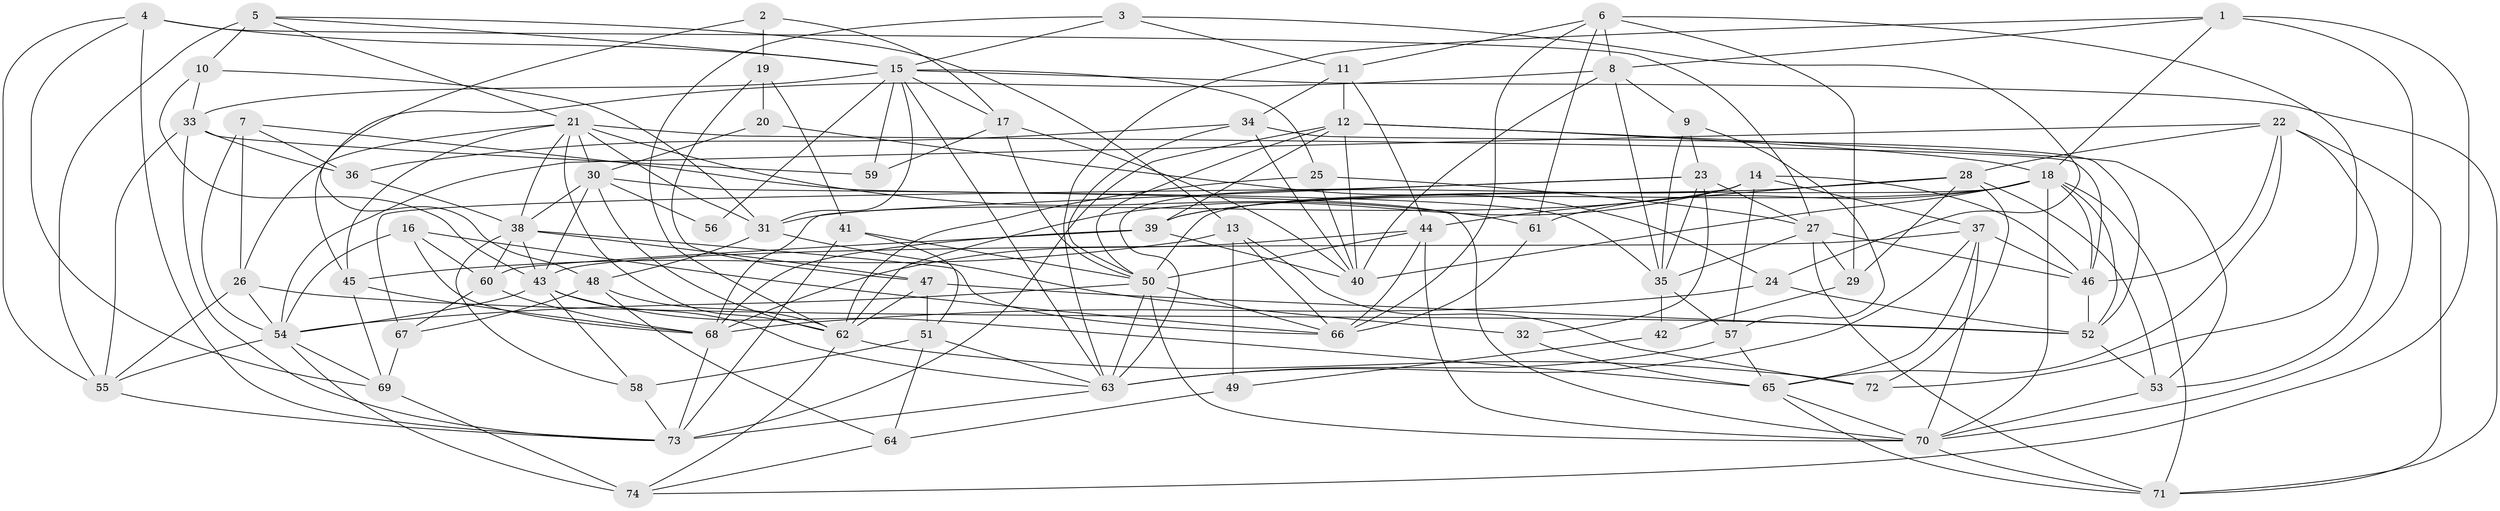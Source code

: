// original degree distribution, {3: 0.25, 9: 0.006756756756756757, 4: 0.32432432432432434, 2: 0.11486486486486487, 5: 0.21621621621621623, 6: 0.0472972972972973, 7: 0.02702702702702703, 8: 0.013513513513513514}
// Generated by graph-tools (version 1.1) at 2025/02/03/09/25 03:02:15]
// undirected, 74 vertices, 209 edges
graph export_dot {
graph [start="1"]
  node [color=gray90,style=filled];
  1;
  2;
  3;
  4;
  5;
  6;
  7;
  8;
  9;
  10;
  11;
  12;
  13;
  14;
  15;
  16;
  17;
  18;
  19;
  20;
  21;
  22;
  23;
  24;
  25;
  26;
  27;
  28;
  29;
  30;
  31;
  32;
  33;
  34;
  35;
  36;
  37;
  38;
  39;
  40;
  41;
  42;
  43;
  44;
  45;
  46;
  47;
  48;
  49;
  50;
  51;
  52;
  53;
  54;
  55;
  56;
  57;
  58;
  59;
  60;
  61;
  62;
  63;
  64;
  65;
  66;
  67;
  68;
  69;
  70;
  71;
  72;
  73;
  74;
  1 -- 8 [weight=1.0];
  1 -- 18 [weight=1.0];
  1 -- 63 [weight=1.0];
  1 -- 70 [weight=1.0];
  1 -- 74 [weight=1.0];
  2 -- 17 [weight=1.0];
  2 -- 19 [weight=1.0];
  2 -- 48 [weight=1.0];
  3 -- 11 [weight=1.0];
  3 -- 15 [weight=1.0];
  3 -- 24 [weight=1.0];
  3 -- 62 [weight=1.0];
  4 -- 15 [weight=2.0];
  4 -- 27 [weight=1.0];
  4 -- 55 [weight=1.0];
  4 -- 69 [weight=1.0];
  4 -- 73 [weight=1.0];
  5 -- 10 [weight=1.0];
  5 -- 13 [weight=1.0];
  5 -- 15 [weight=1.0];
  5 -- 21 [weight=1.0];
  5 -- 55 [weight=1.0];
  6 -- 8 [weight=1.0];
  6 -- 11 [weight=1.0];
  6 -- 29 [weight=1.0];
  6 -- 61 [weight=1.0];
  6 -- 66 [weight=1.0];
  6 -- 72 [weight=1.0];
  7 -- 26 [weight=1.0];
  7 -- 35 [weight=1.0];
  7 -- 36 [weight=1.0];
  7 -- 54 [weight=1.0];
  8 -- 9 [weight=1.0];
  8 -- 35 [weight=1.0];
  8 -- 40 [weight=1.0];
  8 -- 45 [weight=1.0];
  9 -- 23 [weight=1.0];
  9 -- 35 [weight=1.0];
  9 -- 57 [weight=1.0];
  10 -- 31 [weight=1.0];
  10 -- 33 [weight=1.0];
  10 -- 43 [weight=1.0];
  11 -- 12 [weight=1.0];
  11 -- 34 [weight=1.0];
  11 -- 44 [weight=1.0];
  12 -- 18 [weight=1.0];
  12 -- 39 [weight=1.0];
  12 -- 40 [weight=1.0];
  12 -- 50 [weight=1.0];
  12 -- 53 [weight=1.0];
  12 -- 73 [weight=1.0];
  13 -- 45 [weight=1.0];
  13 -- 49 [weight=1.0];
  13 -- 66 [weight=1.0];
  13 -- 72 [weight=1.0];
  14 -- 31 [weight=1.0];
  14 -- 37 [weight=1.0];
  14 -- 46 [weight=1.0];
  14 -- 57 [weight=1.0];
  14 -- 62 [weight=1.0];
  14 -- 63 [weight=1.0];
  15 -- 17 [weight=1.0];
  15 -- 25 [weight=1.0];
  15 -- 31 [weight=1.0];
  15 -- 33 [weight=1.0];
  15 -- 56 [weight=1.0];
  15 -- 59 [weight=1.0];
  15 -- 63 [weight=1.0];
  15 -- 71 [weight=1.0];
  16 -- 54 [weight=1.0];
  16 -- 60 [weight=1.0];
  16 -- 66 [weight=1.0];
  16 -- 68 [weight=1.0];
  17 -- 40 [weight=1.0];
  17 -- 50 [weight=1.0];
  17 -- 59 [weight=1.0];
  18 -- 39 [weight=1.0];
  18 -- 40 [weight=1.0];
  18 -- 46 [weight=2.0];
  18 -- 50 [weight=1.0];
  18 -- 52 [weight=1.0];
  18 -- 61 [weight=1.0];
  18 -- 70 [weight=1.0];
  18 -- 71 [weight=1.0];
  19 -- 20 [weight=1.0];
  19 -- 41 [weight=1.0];
  19 -- 47 [weight=1.0];
  20 -- 24 [weight=1.0];
  20 -- 30 [weight=1.0];
  21 -- 26 [weight=1.0];
  21 -- 30 [weight=1.0];
  21 -- 31 [weight=1.0];
  21 -- 38 [weight=1.0];
  21 -- 45 [weight=1.0];
  21 -- 46 [weight=1.0];
  21 -- 61 [weight=2.0];
  21 -- 62 [weight=1.0];
  22 -- 28 [weight=1.0];
  22 -- 46 [weight=1.0];
  22 -- 53 [weight=1.0];
  22 -- 54 [weight=1.0];
  22 -- 65 [weight=1.0];
  22 -- 71 [weight=1.0];
  23 -- 27 [weight=1.0];
  23 -- 32 [weight=1.0];
  23 -- 35 [weight=1.0];
  23 -- 67 [weight=1.0];
  23 -- 68 [weight=2.0];
  24 -- 52 [weight=1.0];
  24 -- 68 [weight=2.0];
  25 -- 27 [weight=1.0];
  25 -- 40 [weight=1.0];
  25 -- 62 [weight=1.0];
  26 -- 52 [weight=1.0];
  26 -- 54 [weight=1.0];
  26 -- 55 [weight=1.0];
  27 -- 29 [weight=1.0];
  27 -- 35 [weight=1.0];
  27 -- 46 [weight=1.0];
  27 -- 71 [weight=1.0];
  28 -- 29 [weight=1.0];
  28 -- 39 [weight=1.0];
  28 -- 44 [weight=1.0];
  28 -- 53 [weight=1.0];
  28 -- 72 [weight=1.0];
  29 -- 42 [weight=1.0];
  30 -- 38 [weight=1.0];
  30 -- 43 [weight=1.0];
  30 -- 56 [weight=1.0];
  30 -- 62 [weight=1.0];
  30 -- 70 [weight=1.0];
  31 -- 32 [weight=1.0];
  31 -- 48 [weight=2.0];
  32 -- 65 [weight=2.0];
  33 -- 36 [weight=1.0];
  33 -- 55 [weight=1.0];
  33 -- 59 [weight=2.0];
  33 -- 73 [weight=1.0];
  34 -- 36 [weight=1.0];
  34 -- 40 [weight=1.0];
  34 -- 50 [weight=1.0];
  34 -- 52 [weight=1.0];
  35 -- 42 [weight=1.0];
  35 -- 57 [weight=1.0];
  36 -- 38 [weight=1.0];
  37 -- 43 [weight=1.0];
  37 -- 46 [weight=2.0];
  37 -- 63 [weight=1.0];
  37 -- 65 [weight=1.0];
  37 -- 70 [weight=1.0];
  38 -- 43 [weight=1.0];
  38 -- 47 [weight=1.0];
  38 -- 58 [weight=1.0];
  38 -- 60 [weight=1.0];
  38 -- 66 [weight=1.0];
  39 -- 40 [weight=1.0];
  39 -- 60 [weight=1.0];
  39 -- 68 [weight=1.0];
  41 -- 50 [weight=1.0];
  41 -- 51 [weight=1.0];
  41 -- 73 [weight=1.0];
  42 -- 49 [weight=1.0];
  43 -- 54 [weight=1.0];
  43 -- 58 [weight=1.0];
  43 -- 63 [weight=1.0];
  43 -- 65 [weight=1.0];
  44 -- 50 [weight=1.0];
  44 -- 66 [weight=1.0];
  44 -- 68 [weight=2.0];
  44 -- 70 [weight=1.0];
  45 -- 68 [weight=1.0];
  45 -- 69 [weight=1.0];
  46 -- 52 [weight=1.0];
  47 -- 51 [weight=1.0];
  47 -- 52 [weight=1.0];
  47 -- 62 [weight=1.0];
  48 -- 62 [weight=1.0];
  48 -- 64 [weight=1.0];
  48 -- 67 [weight=1.0];
  49 -- 64 [weight=1.0];
  50 -- 54 [weight=1.0];
  50 -- 63 [weight=1.0];
  50 -- 66 [weight=1.0];
  50 -- 70 [weight=1.0];
  51 -- 58 [weight=1.0];
  51 -- 63 [weight=1.0];
  51 -- 64 [weight=1.0];
  52 -- 53 [weight=1.0];
  53 -- 70 [weight=1.0];
  54 -- 55 [weight=1.0];
  54 -- 69 [weight=1.0];
  54 -- 74 [weight=1.0];
  55 -- 73 [weight=1.0];
  57 -- 63 [weight=1.0];
  57 -- 65 [weight=1.0];
  58 -- 73 [weight=1.0];
  60 -- 67 [weight=1.0];
  60 -- 68 [weight=1.0];
  61 -- 66 [weight=2.0];
  62 -- 72 [weight=1.0];
  62 -- 74 [weight=1.0];
  63 -- 73 [weight=1.0];
  64 -- 74 [weight=1.0];
  65 -- 70 [weight=1.0];
  65 -- 71 [weight=1.0];
  67 -- 69 [weight=1.0];
  68 -- 73 [weight=1.0];
  69 -- 74 [weight=2.0];
  70 -- 71 [weight=1.0];
}
